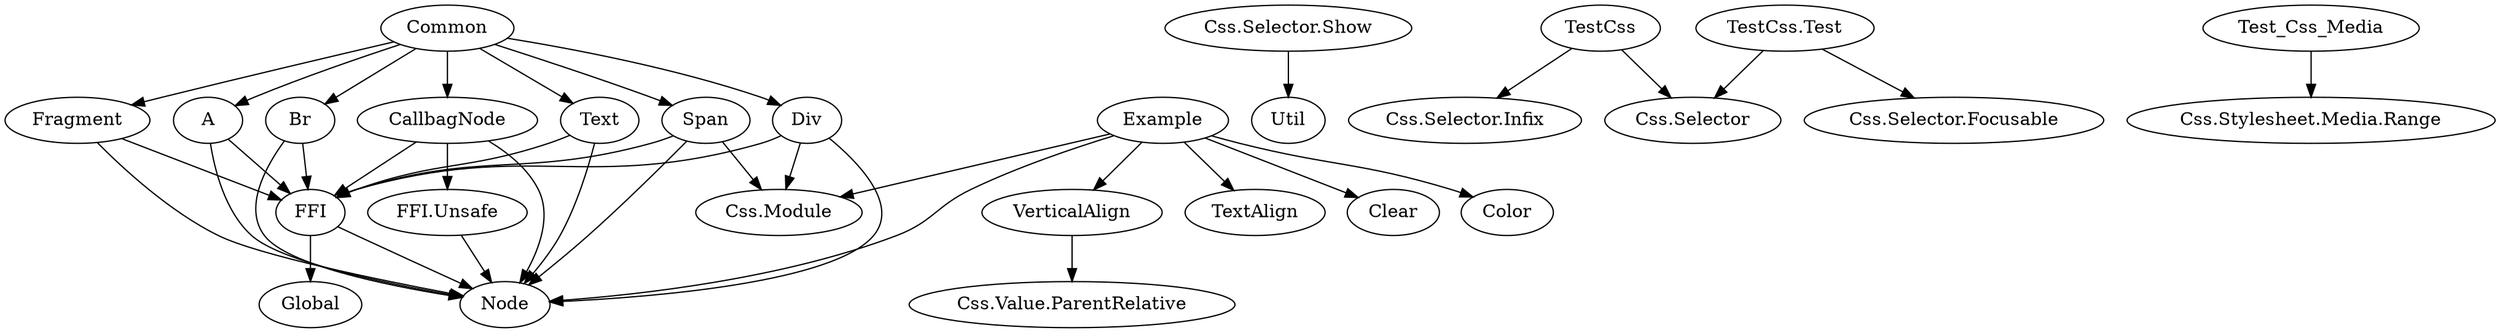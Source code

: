 digraph G {
  "FFI" -> "Node"
  "FFI" -> "Global"
  "FFI.Unsafe" -> "Node"
  "Css.Selector.Show" -> "Util"
  "VerticalAlign" -> "Css.Value.ParentRelative"
  "A" -> "Node"
  "A" -> "FFI"
  "Br" -> "Node"
  "Br" -> "FFI"
  "CallbagNode" -> "Node"
  "CallbagNode" -> "FFI"
  "CallbagNode" -> "FFI.Unsafe"
  "Common" -> "A"
  "Common" -> "Span"
  "Common" -> "Div"
  "Common" -> "Br"
  "Common" -> "Text"
  "Common" -> "Fragment"
  "Common" -> "CallbagNode"
  "Div" -> "Node"
  "Div" -> "Css.Module"
  "Div" -> "FFI"
  "Fragment" -> "Node"
  "Fragment" -> "FFI"
  "Span" -> "Node"
  "Span" -> "Css.Module"
  "Span" -> "FFI"
  "Text" -> "Node"
  "Text" -> "FFI"
  "Example" -> "Node"
  "Example" -> "Css.Module"
  "Example" -> "TextAlign"
  "Example" -> "Clear"
  "Example" -> "Color"
  "Example" -> "VerticalAlign"
  "TestCss" -> "Css.Selector.Infix"
  "TestCss" -> "Css.Selector"
  "TestCss.Test" -> "Css.Selector.Focusable"
  "TestCss.Test" -> "Css.Selector"
  "Test_Css_Media" -> "Css.Stylesheet.Media.Range"
}
